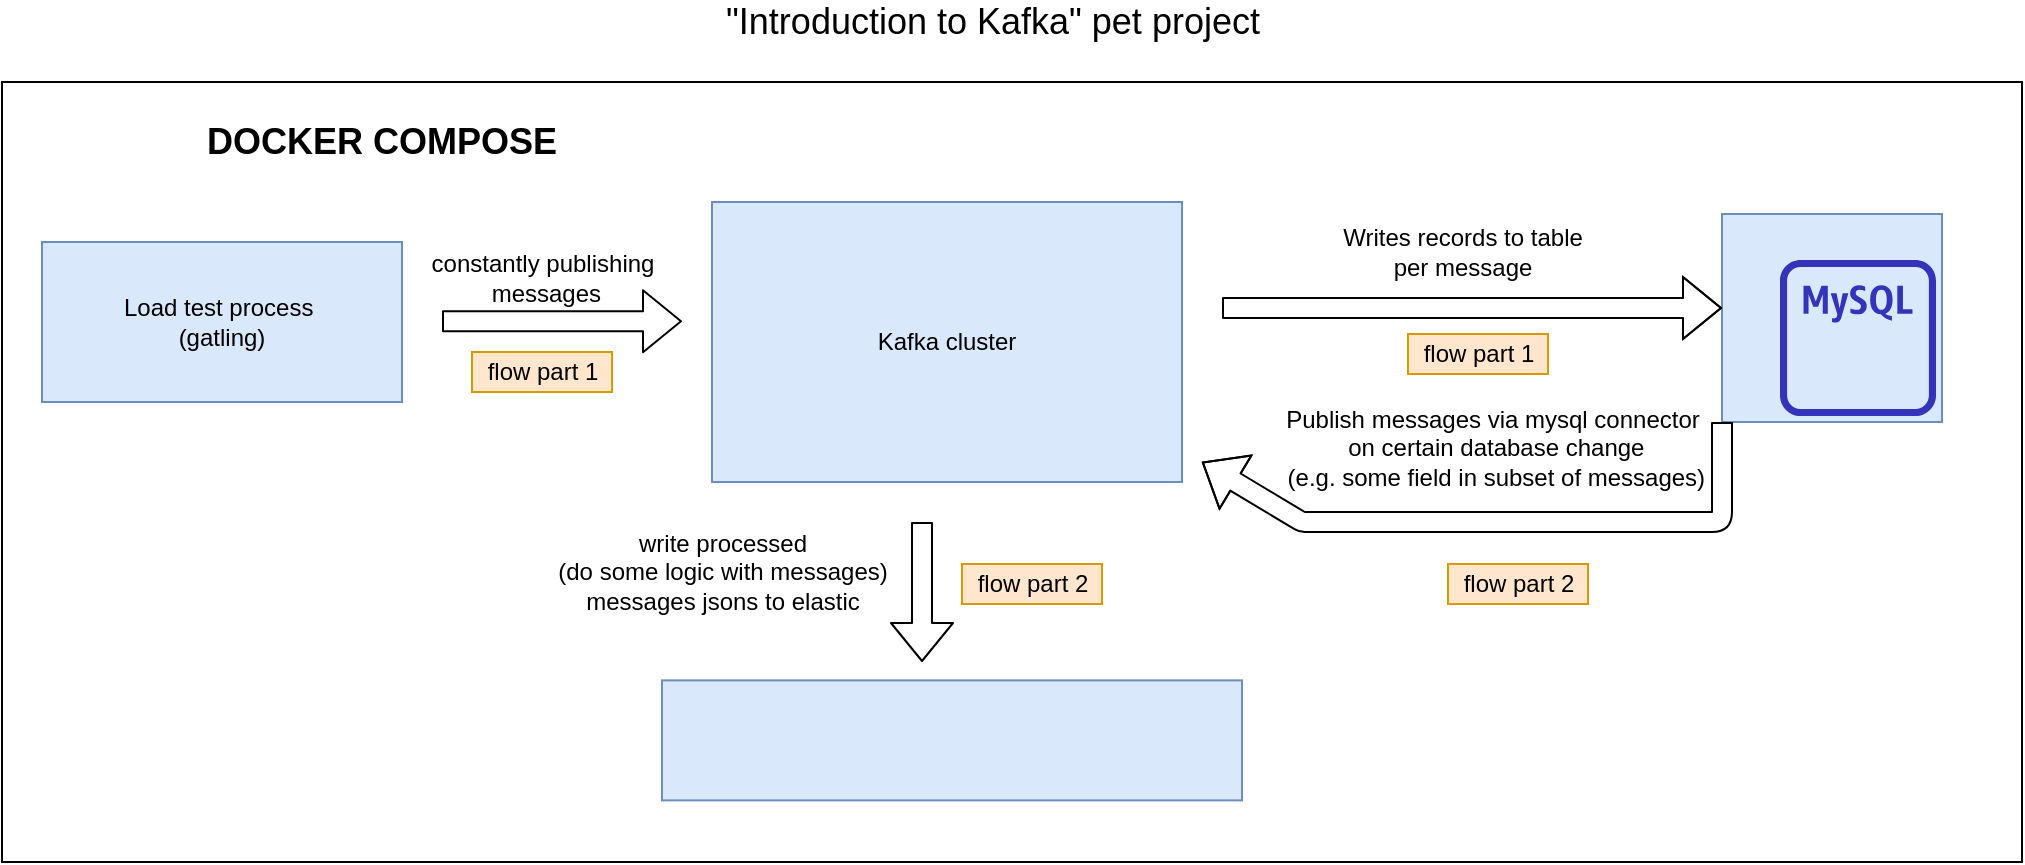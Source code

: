 <mxfile version="12.9.8" type="google"><diagram id="0J7LHPV4JDLlCVyLc6tb" name="Page-1"><mxGraphModel dx="1730" dy="908" grid="1" gridSize="10" guides="1" tooltips="1" connect="1" arrows="1" fold="1" page="1" pageScale="1" pageWidth="827" pageHeight="1169" math="0" shadow="0"><root><mxCell id="0"/><mxCell id="1" parent="0"/><mxCell id="-ZT0yhGNv28m07SUj9Dx-40" value="" style="rounded=0;whiteSpace=wrap;html=1;" vertex="1" parent="1"><mxGeometry x="20" y="120" width="1010" height="390" as="geometry"/></mxCell><mxCell id="-ZT0yhGNv28m07SUj9Dx-35" value="" style="rounded=0;whiteSpace=wrap;html=1;fillColor=#dae8fc;strokeColor=#6c8ebf;" vertex="1" parent="1"><mxGeometry x="880" y="186" width="110" height="104" as="geometry"/></mxCell><mxCell id="-ZT0yhGNv28m07SUj9Dx-34" value="" style="rounded=0;whiteSpace=wrap;html=1;fillColor=#dae8fc;strokeColor=#6c8ebf;" vertex="1" parent="1"><mxGeometry x="350" y="419.19" width="290" height="60" as="geometry"/></mxCell><mxCell id="-ZT0yhGNv28m07SUj9Dx-11" value="Kafka cluster" style="rounded=0;whiteSpace=wrap;html=1;fillColor=#dae8fc;strokeColor=#6c8ebf;" vertex="1" parent="1"><mxGeometry x="375" y="180" width="235" height="140" as="geometry"/></mxCell><mxCell id="-ZT0yhGNv28m07SUj9Dx-6" value="Load test process&amp;nbsp;&lt;br&gt;(gatling)" style="rounded=0;whiteSpace=wrap;html=1;fillColor=#dae8fc;strokeColor=#6c8ebf;" vertex="1" parent="1"><mxGeometry x="40" y="200" width="180" height="80" as="geometry"/></mxCell><mxCell id="-ZT0yhGNv28m07SUj9Dx-10" value="" style="shape=image;verticalLabelPosition=bottom;labelBackgroundColor=#ffffff;verticalAlign=top;aspect=fixed;imageAspect=0;image=https://upload.wikimedia.org/wikipedia/commons/thumb/0/05/Apache_kafka.svg/369px-Apache_kafka.svg.png;" vertex="1" parent="1"><mxGeometry x="535" y="200" width="61.54" height="100" as="geometry"/></mxCell><mxCell id="-ZT0yhGNv28m07SUj9Dx-12" value="" style="shape=image;html=1;verticalAlign=top;verticalLabelPosition=bottom;labelBackgroundColor=#ffffff;imageAspect=0;aspect=fixed;image=https://cdn3.iconfinder.com/data/icons/logos-and-brands-adobe/512/97_Docker-128.png" vertex="1" parent="1"><mxGeometry x="40" y="200" width="28" height="28" as="geometry"/></mxCell><mxCell id="-ZT0yhGNv28m07SUj9Dx-13" value="" style="shape=image;html=1;verticalAlign=top;verticalLabelPosition=bottom;labelBackgroundColor=#ffffff;imageAspect=0;aspect=fixed;image=https://cdn3.iconfinder.com/data/icons/logos-and-brands-adobe/512/97_Docker-128.png" vertex="1" parent="1"><mxGeometry x="375" y="180" width="29" height="29" as="geometry"/></mxCell><mxCell id="-ZT0yhGNv28m07SUj9Dx-14" value="" style="shape=image;verticalLabelPosition=bottom;labelBackgroundColor=#ffffff;verticalAlign=top;aspect=fixed;imageAspect=0;image=https://cdn.iconscout.com/icon/free/png-512/gatling-1-1175169.png;" vertex="1" parent="1"><mxGeometry x="170" y="190" width="42" height="42" as="geometry"/></mxCell><mxCell id="-ZT0yhGNv28m07SUj9Dx-15" value="" style="shape=flexArrow;endArrow=classic;html=1;" edge="1" parent="1"><mxGeometry width="50" height="50" relative="1" as="geometry"><mxPoint x="240" y="239.58" as="sourcePoint"/><mxPoint x="360" y="239.58" as="targetPoint"/><Array as="points"><mxPoint x="240" y="239.58"/></Array></mxGeometry></mxCell><mxCell id="-ZT0yhGNv28m07SUj9Dx-16" value="constantly publishing&lt;br&gt;&amp;nbsp;messages" style="text;html=1;align=center;verticalAlign=middle;resizable=0;points=[];autosize=1;" vertex="1" parent="1"><mxGeometry x="225" y="203" width="130" height="30" as="geometry"/></mxCell><mxCell id="-ZT0yhGNv28m07SUj9Dx-17" value="" style="shape=flexArrow;endArrow=classic;html=1;" edge="1" parent="1"><mxGeometry width="50" height="50" relative="1" as="geometry"><mxPoint x="630" y="233.0" as="sourcePoint"/><mxPoint x="880" y="233" as="targetPoint"/><Array as="points"><mxPoint x="680" y="233.0"/></Array></mxGeometry></mxCell><mxCell id="-ZT0yhGNv28m07SUj9Dx-18" value="" style="outlineConnect=0;fontColor=#232F3E;gradientColor=none;fillColor=#3334B9;strokeColor=none;dashed=0;verticalLabelPosition=bottom;verticalAlign=top;align=center;html=1;fontSize=12;fontStyle=0;aspect=fixed;pointerEvents=1;shape=mxgraph.aws4.rds_mysql_instance_alt;" vertex="1" parent="1"><mxGeometry x="909" y="209" width="78" height="78" as="geometry"/></mxCell><mxCell id="-ZT0yhGNv28m07SUj9Dx-20" value="" style="shape=image;verticalLabelPosition=bottom;labelBackgroundColor=#ffffff;verticalAlign=top;aspect=fixed;imageAspect=0;image=https://upload.wikimedia.org/wikipedia/commons/thumb/f/f4/Elasticsearch_logo.svg/1280px-Elasticsearch_logo.svg.png;" vertex="1" parent="1"><mxGeometry x="445.62" y="429.6" width="178.77" height="39.19" as="geometry"/></mxCell><mxCell id="-ZT0yhGNv28m07SUj9Dx-21" value="Writes records to table&lt;br&gt;per message" style="text;html=1;align=center;verticalAlign=middle;resizable=0;points=[];autosize=1;" vertex="1" parent="1"><mxGeometry x="680" y="190" width="140" height="30" as="geometry"/></mxCell><mxCell id="-ZT0yhGNv28m07SUj9Dx-22" value="" style="shape=flexArrow;endArrow=classic;html=1;" edge="1" parent="1"><mxGeometry width="50" height="50" relative="1" as="geometry"><mxPoint x="880" y="290" as="sourcePoint"/><mxPoint x="620" y="310" as="targetPoint"/><Array as="points"><mxPoint x="880" y="340"/><mxPoint x="670" y="340"/></Array></mxGeometry></mxCell><mxCell id="-ZT0yhGNv28m07SUj9Dx-23" value="Publish messages via mysql connector&lt;br&gt;&amp;nbsp;on certain database&amp;nbsp;change&lt;br&gt;&amp;nbsp;(e.g. some field in subset of messages)&lt;br&gt;" style="text;html=1;align=center;verticalAlign=middle;resizable=0;points=[];autosize=1;" vertex="1" parent="1"><mxGeometry x="650" y="278" width="230" height="50" as="geometry"/></mxCell><mxCell id="-ZT0yhGNv28m07SUj9Dx-24" value="" style="shape=flexArrow;endArrow=classic;html=1;" edge="1" parent="1"><mxGeometry width="50" height="50" relative="1" as="geometry"><mxPoint x="480" y="340" as="sourcePoint"/><mxPoint x="480" y="410" as="targetPoint"/></mxGeometry></mxCell><mxCell id="-ZT0yhGNv28m07SUj9Dx-25" value="flow part 2" style="text;html=1;align=center;verticalAlign=middle;resizable=0;points=[];autosize=1;fillColor=#ffe6cc;strokeColor=#d79b00;" vertex="1" parent="1"><mxGeometry x="500" y="361" width="70" height="20" as="geometry"/></mxCell><mxCell id="-ZT0yhGNv28m07SUj9Dx-26" value="flow part 1" style="text;html=1;align=center;verticalAlign=middle;resizable=0;points=[];autosize=1;fillColor=#ffe6cc;strokeColor=#d79b00;" vertex="1" parent="1"><mxGeometry x="255" y="255" width="70" height="20" as="geometry"/></mxCell><mxCell id="-ZT0yhGNv28m07SUj9Dx-27" value="flow part 1" style="text;html=1;align=center;verticalAlign=middle;resizable=0;points=[];autosize=1;fillColor=#ffe6cc;strokeColor=#d79b00;" vertex="1" parent="1"><mxGeometry x="723" y="246" width="70" height="20" as="geometry"/></mxCell><mxCell id="-ZT0yhGNv28m07SUj9Dx-28" value="flow part 2" style="text;html=1;align=center;verticalAlign=middle;resizable=0;points=[];autosize=1;fillColor=#ffe6cc;strokeColor=#d79b00;" vertex="1" parent="1"><mxGeometry x="743" y="361" width="70" height="20" as="geometry"/></mxCell><mxCell id="-ZT0yhGNv28m07SUj9Dx-29" value="write processed &lt;br&gt;(do some logic with messages) &lt;br&gt;messages jsons to elastic" style="text;html=1;align=center;verticalAlign=middle;resizable=0;points=[];autosize=1;" vertex="1" parent="1"><mxGeometry x="290" y="340" width="180" height="50" as="geometry"/></mxCell><mxCell id="-ZT0yhGNv28m07SUj9Dx-36" value="" style="shape=image;html=1;verticalAlign=top;verticalLabelPosition=bottom;labelBackgroundColor=#ffffff;imageAspect=0;aspect=fixed;image=https://cdn3.iconfinder.com/data/icons/logos-and-brands-adobe/512/97_Docker-128.png" vertex="1" parent="1"><mxGeometry x="880" y="186" width="29" height="29" as="geometry"/></mxCell><mxCell id="-ZT0yhGNv28m07SUj9Dx-39" value="" style="shape=image;html=1;verticalAlign=top;verticalLabelPosition=bottom;labelBackgroundColor=#ffffff;imageAspect=0;aspect=fixed;image=https://cdn3.iconfinder.com/data/icons/logos-and-brands-adobe/512/97_Docker-128.png" vertex="1" parent="1"><mxGeometry x="350" y="419.19" width="29" height="29" as="geometry"/></mxCell><mxCell id="-ZT0yhGNv28m07SUj9Dx-41" value="" style="shape=image;html=1;verticalAlign=top;verticalLabelPosition=bottom;labelBackgroundColor=#ffffff;imageAspect=0;aspect=fixed;image=https://cdn1.iconfinder.com/data/icons/social-media-2106/24/social_media_social_media_logo_docker-128.png" vertex="1" parent="1"><mxGeometry x="30" y="122" width="68" height="68" as="geometry"/></mxCell><mxCell id="-ZT0yhGNv28m07SUj9Dx-42" value="&lt;b&gt;&lt;font style=&quot;font-size: 18px&quot;&gt;DOCKER COMPOSE&lt;/font&gt;&lt;/b&gt;" style="text;html=1;strokeColor=none;fillColor=none;align=center;verticalAlign=middle;whiteSpace=wrap;rounded=0;" vertex="1" parent="1"><mxGeometry x="110" y="140" width="200" height="20" as="geometry"/></mxCell><mxCell id="-ZT0yhGNv28m07SUj9Dx-43" value="&lt;font style=&quot;font-size: 18px&quot;&gt;&quot;Introduction to Kafka&quot; pet project&lt;/font&gt;" style="text;html=1;align=center;verticalAlign=middle;resizable=0;points=[];autosize=1;" vertex="1" parent="1"><mxGeometry x="375" y="80" width="280" height="20" as="geometry"/></mxCell></root></mxGraphModel></diagram></mxfile>